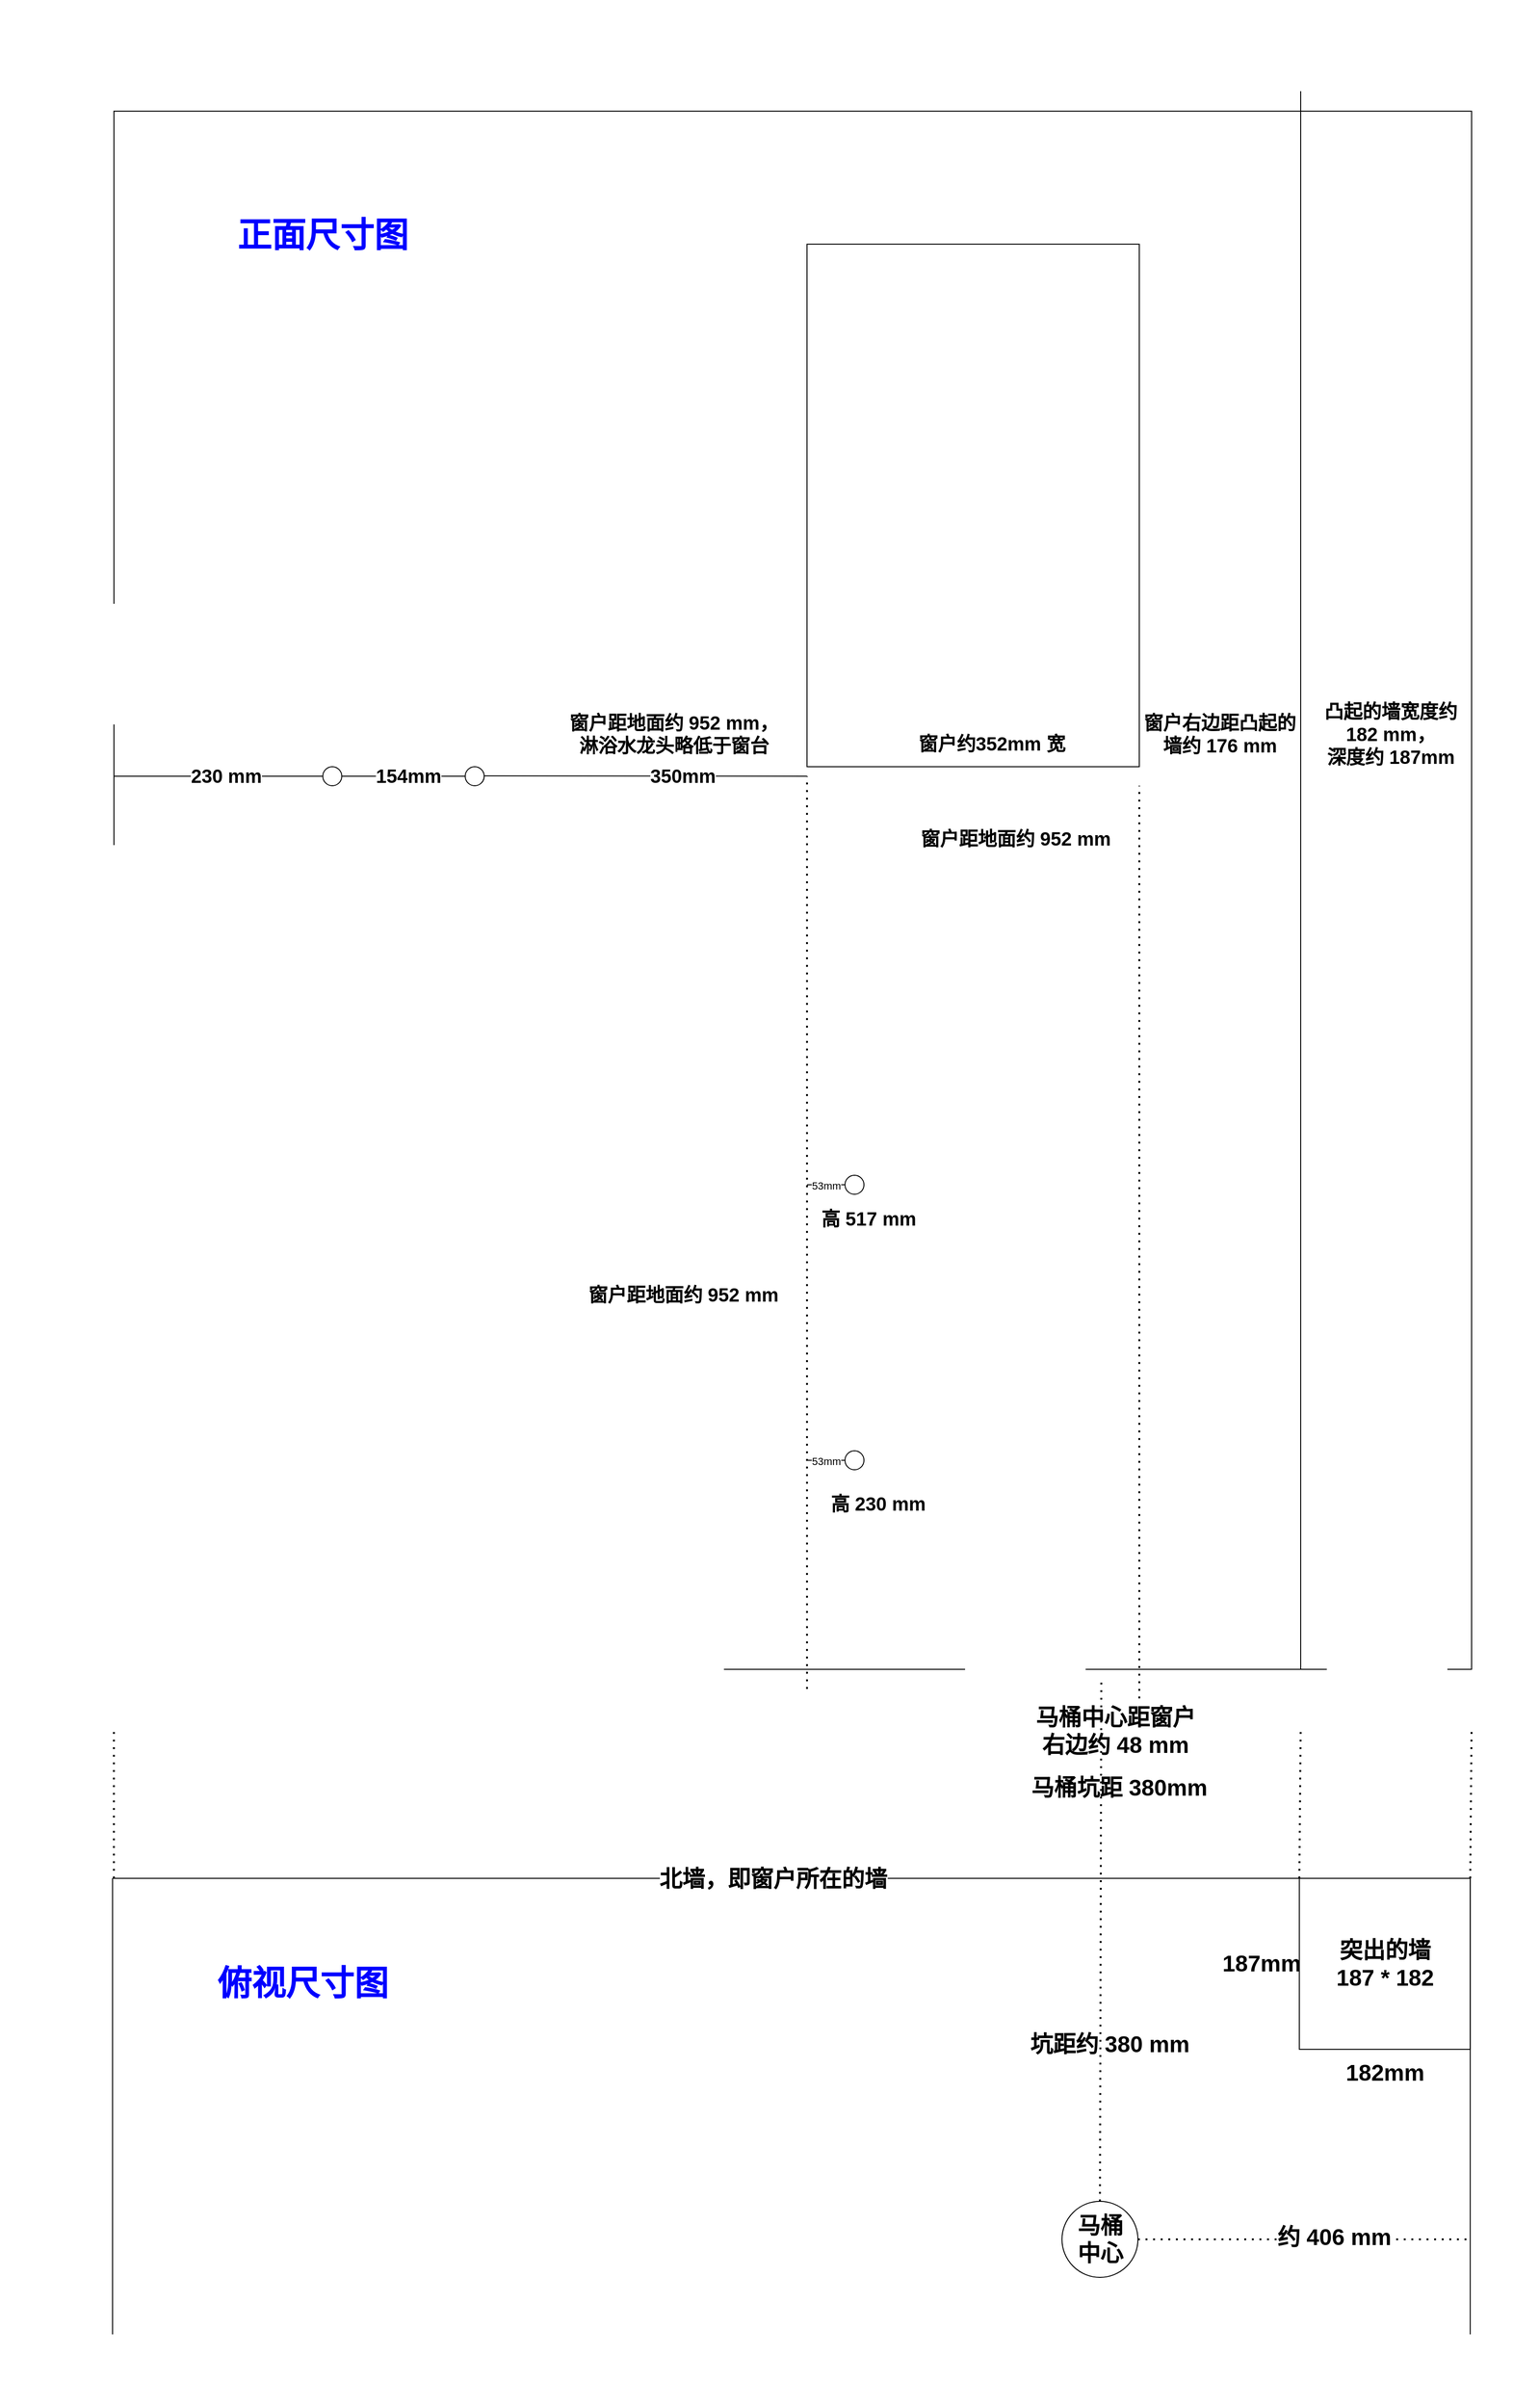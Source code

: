 <mxfile version="20.2.5" type="github">
  <diagram id="0tpimPfCp2_2pHjLGBg5" name="第 1 页">
    <mxGraphModel dx="2031" dy="2246" grid="1" gridSize="10" guides="1" tooltips="1" connect="1" arrows="1" fold="1" page="1" pageScale="1" pageWidth="827" pageHeight="1169" math="0" shadow="0">
      <root>
        <mxCell id="0" />
        <mxCell id="1" parent="0" />
        <mxCell id="lJokzmWv3TQioNyGY8T8-1" value="" style="rounded=0;whiteSpace=wrap;html=1;fillColor=none;" vertex="1" parent="1">
          <mxGeometry x="120" y="-340" width="1430" height="1640" as="geometry" />
        </mxCell>
        <mxCell id="lJokzmWv3TQioNyGY8T8-6" value="" style="group" vertex="1" connectable="0" parent="1">
          <mxGeometry x="120" y="350" width="240" height="20" as="geometry" />
        </mxCell>
        <mxCell id="lJokzmWv3TQioNyGY8T8-4" value="" style="ellipse;whiteSpace=wrap;html=1;aspect=fixed;" vertex="1" parent="lJokzmWv3TQioNyGY8T8-6">
          <mxGeometry x="220" width="20" height="20" as="geometry" />
        </mxCell>
        <mxCell id="lJokzmWv3TQioNyGY8T8-5" value="" style="endArrow=none;html=1;rounded=0;" edge="1" parent="lJokzmWv3TQioNyGY8T8-6" target="lJokzmWv3TQioNyGY8T8-4">
          <mxGeometry width="50" height="50" relative="1" as="geometry">
            <mxPoint y="10" as="sourcePoint" />
            <mxPoint x="80" y="-40" as="targetPoint" />
          </mxGeometry>
        </mxCell>
        <mxCell id="lJokzmWv3TQioNyGY8T8-7" value="&lt;font style=&quot;font-size: 20px;&quot;&gt;&lt;b&gt;230 mm&lt;/b&gt;&lt;/font&gt;" style="edgeLabel;html=1;align=center;verticalAlign=middle;resizable=0;points=[];" vertex="1" connectable="0" parent="lJokzmWv3TQioNyGY8T8-5">
          <mxGeometry x="0.067" y="1" relative="1" as="geometry">
            <mxPoint as="offset" />
          </mxGeometry>
        </mxCell>
        <mxCell id="lJokzmWv3TQioNyGY8T8-8" value="" style="ellipse;whiteSpace=wrap;html=1;aspect=fixed;" vertex="1" parent="1">
          <mxGeometry x="490" y="350" width="20" height="20" as="geometry" />
        </mxCell>
        <mxCell id="lJokzmWv3TQioNyGY8T8-11" value="" style="endArrow=none;html=1;rounded=0;" edge="1" parent="1">
          <mxGeometry width="50" height="50" relative="1" as="geometry">
            <mxPoint x="360" y="360" as="sourcePoint" />
            <mxPoint x="490" y="360" as="targetPoint" />
          </mxGeometry>
        </mxCell>
        <mxCell id="lJokzmWv3TQioNyGY8T8-12" value="&lt;font style=&quot;font-size: 20px;&quot;&gt;&lt;b&gt;154mm&lt;/b&gt;&lt;/font&gt;" style="edgeLabel;html=1;align=center;verticalAlign=middle;resizable=0;points=[];" vertex="1" connectable="0" parent="lJokzmWv3TQioNyGY8T8-11">
          <mxGeometry x="0.067" y="1" relative="1" as="geometry">
            <mxPoint as="offset" />
          </mxGeometry>
        </mxCell>
        <mxCell id="lJokzmWv3TQioNyGY8T8-13" value="" style="rounded=0;whiteSpace=wrap;html=1;fillColor=none;" vertex="1" parent="1">
          <mxGeometry x="850" y="-200" width="350" height="550" as="geometry" />
        </mxCell>
        <mxCell id="lJokzmWv3TQioNyGY8T8-16" value="" style="endArrow=none;html=1;rounded=0;" edge="1" parent="1">
          <mxGeometry width="50" height="50" relative="1" as="geometry">
            <mxPoint x="850" y="360" as="sourcePoint" />
            <mxPoint x="510" y="359.67" as="targetPoint" />
          </mxGeometry>
        </mxCell>
        <mxCell id="lJokzmWv3TQioNyGY8T8-17" value="&lt;font style=&quot;font-size: 20px;&quot;&gt;&lt;b&gt;350mm&lt;/b&gt;&lt;/font&gt;" style="edgeLabel;html=1;align=center;verticalAlign=middle;resizable=0;points=[];" vertex="1" connectable="0" parent="lJokzmWv3TQioNyGY8T8-16">
          <mxGeometry x="-0.23" y="-1" relative="1" as="geometry">
            <mxPoint as="offset" />
          </mxGeometry>
        </mxCell>
        <mxCell id="lJokzmWv3TQioNyGY8T8-18" value="" style="endArrow=none;dashed=1;html=1;dashPattern=1 3;strokeWidth=2;rounded=0;" edge="1" parent="1">
          <mxGeometry width="50" height="50" relative="1" as="geometry">
            <mxPoint x="850" y="1320.667" as="sourcePoint" />
            <mxPoint x="850" y="360" as="targetPoint" />
          </mxGeometry>
        </mxCell>
        <mxCell id="lJokzmWv3TQioNyGY8T8-21" value="" style="group" vertex="1" connectable="0" parent="1">
          <mxGeometry x="850" y="1070" width="60" height="20" as="geometry" />
        </mxCell>
        <mxCell id="lJokzmWv3TQioNyGY8T8-19" value="" style="ellipse;whiteSpace=wrap;html=1;aspect=fixed;" vertex="1" parent="lJokzmWv3TQioNyGY8T8-21">
          <mxGeometry x="40" width="20" height="20" as="geometry" />
        </mxCell>
        <mxCell id="lJokzmWv3TQioNyGY8T8-20" value="" style="endArrow=none;html=1;rounded=0;exitX=0;exitY=0.5;exitDx=0;exitDy=0;" edge="1" parent="lJokzmWv3TQioNyGY8T8-21" source="lJokzmWv3TQioNyGY8T8-19">
          <mxGeometry width="50" height="50" relative="1" as="geometry">
            <mxPoint x="-30" y="60" as="sourcePoint" />
            <mxPoint y="10" as="targetPoint" />
          </mxGeometry>
        </mxCell>
        <mxCell id="lJokzmWv3TQioNyGY8T8-22" value="53mm" style="edgeLabel;html=1;align=center;verticalAlign=middle;resizable=0;points=[];" vertex="1" connectable="0" parent="lJokzmWv3TQioNyGY8T8-20">
          <mxGeometry y="1" relative="1" as="geometry">
            <mxPoint as="offset" />
          </mxGeometry>
        </mxCell>
        <mxCell id="lJokzmWv3TQioNyGY8T8-23" value="&lt;font style=&quot;font-size: 20px;&quot;&gt;&lt;b&gt;窗户约352mm 宽&lt;/b&gt;&lt;/font&gt;" style="text;html=1;strokeColor=none;fillColor=none;align=center;verticalAlign=middle;whiteSpace=wrap;rounded=0;" vertex="1" parent="1">
          <mxGeometry x="920" y="310" width="250" height="30" as="geometry" />
        </mxCell>
        <mxCell id="lJokzmWv3TQioNyGY8T8-24" value="&lt;font style=&quot;font-size: 20px;&quot;&gt;&lt;b&gt;窗户距地面约 952 mm，&lt;br&gt;淋浴水龙头略低于窗台&lt;/b&gt;&lt;/font&gt;" style="text;html=1;strokeColor=none;fillColor=none;align=center;verticalAlign=middle;whiteSpace=wrap;rounded=0;" vertex="1" parent="1">
          <mxGeometry x="590" y="300" width="240" height="30" as="geometry" />
        </mxCell>
        <mxCell id="lJokzmWv3TQioNyGY8T8-27" value="&lt;font style=&quot;font-size: 20px;&quot;&gt;&lt;b&gt;高 230 mm&lt;/b&gt;&lt;/font&gt;" style="text;html=1;strokeColor=none;fillColor=none;align=center;verticalAlign=middle;whiteSpace=wrap;rounded=0;" vertex="1" parent="1">
          <mxGeometry x="870" y="1110" width="110" height="30" as="geometry" />
        </mxCell>
        <mxCell id="lJokzmWv3TQioNyGY8T8-32" value="" style="group" vertex="1" connectable="0" parent="1">
          <mxGeometry x="850" y="780" width="60" height="20" as="geometry" />
        </mxCell>
        <mxCell id="lJokzmWv3TQioNyGY8T8-33" value="" style="ellipse;whiteSpace=wrap;html=1;aspect=fixed;" vertex="1" parent="lJokzmWv3TQioNyGY8T8-32">
          <mxGeometry x="40" width="20" height="20" as="geometry" />
        </mxCell>
        <mxCell id="lJokzmWv3TQioNyGY8T8-34" value="" style="endArrow=none;html=1;rounded=0;exitX=0;exitY=0.5;exitDx=0;exitDy=0;" edge="1" parent="lJokzmWv3TQioNyGY8T8-32" source="lJokzmWv3TQioNyGY8T8-33">
          <mxGeometry width="50" height="50" relative="1" as="geometry">
            <mxPoint x="-30" y="60" as="sourcePoint" />
            <mxPoint y="10" as="targetPoint" />
          </mxGeometry>
        </mxCell>
        <mxCell id="lJokzmWv3TQioNyGY8T8-35" value="53mm" style="edgeLabel;html=1;align=center;verticalAlign=middle;resizable=0;points=[];" vertex="1" connectable="0" parent="lJokzmWv3TQioNyGY8T8-34">
          <mxGeometry y="1" relative="1" as="geometry">
            <mxPoint as="offset" />
          </mxGeometry>
        </mxCell>
        <mxCell id="lJokzmWv3TQioNyGY8T8-36" value="&lt;font style=&quot;font-size: 20px;&quot;&gt;&lt;b&gt;高 517 mm&lt;/b&gt;&lt;/font&gt;" style="text;html=1;strokeColor=none;fillColor=none;align=center;verticalAlign=middle;whiteSpace=wrap;rounded=0;" vertex="1" parent="1">
          <mxGeometry x="860" y="810" width="110" height="30" as="geometry" />
        </mxCell>
        <mxCell id="lJokzmWv3TQioNyGY8T8-37" value="" style="endArrow=none;dashed=1;html=1;dashPattern=1 3;strokeWidth=2;rounded=0;" edge="1" parent="1">
          <mxGeometry width="50" height="50" relative="1" as="geometry">
            <mxPoint x="1200" y="1330.667" as="sourcePoint" />
            <mxPoint x="1200" y="370" as="targetPoint" />
          </mxGeometry>
        </mxCell>
        <mxCell id="lJokzmWv3TQioNyGY8T8-38" value="" style="endArrow=none;dashed=1;html=1;dashPattern=1 3;strokeWidth=2;rounded=0;exitX=0.5;exitY=0;exitDx=0;exitDy=0;" edge="1" parent="1" source="lJokzmWv3TQioNyGY8T8-57">
          <mxGeometry width="50" height="50" relative="1" as="geometry">
            <mxPoint x="1160" y="2060" as="sourcePoint" />
            <mxPoint x="1160" y="1310" as="targetPoint" />
          </mxGeometry>
        </mxCell>
        <mxCell id="lJokzmWv3TQioNyGY8T8-39" value="&lt;font style=&quot;font-size: 24px;&quot;&gt;&lt;b&gt;马桶中心距窗户右边约 48 mm&lt;/b&gt;&lt;/font&gt;" style="text;html=1;strokeColor=none;fillColor=none;align=center;verticalAlign=middle;whiteSpace=wrap;rounded=0;" vertex="1" parent="1">
          <mxGeometry x="1090" y="1350" width="170" height="30" as="geometry" />
        </mxCell>
        <mxCell id="lJokzmWv3TQioNyGY8T8-41" value="" style="endArrow=none;html=1;rounded=0;fontSize=20;" edge="1" parent="1">
          <mxGeometry width="50" height="50" relative="1" as="geometry">
            <mxPoint x="1370" y="1300" as="sourcePoint" />
            <mxPoint x="1370" y="-361" as="targetPoint" />
          </mxGeometry>
        </mxCell>
        <mxCell id="lJokzmWv3TQioNyGY8T8-42" value="&lt;b&gt;窗户右边距凸起的墙约 176 mm&lt;/b&gt;" style="text;html=1;strokeColor=none;fillColor=none;align=center;verticalAlign=middle;whiteSpace=wrap;rounded=0;fontSize=20;" vertex="1" parent="1">
          <mxGeometry x="1200" y="300" width="170" height="30" as="geometry" />
        </mxCell>
        <mxCell id="lJokzmWv3TQioNyGY8T8-44" value="&lt;b&gt;凸起的墙宽度约 182 mm，&lt;br&gt;深度约 187mm&lt;/b&gt;" style="text;html=1;strokeColor=none;fillColor=none;align=center;verticalAlign=middle;whiteSpace=wrap;rounded=0;fontSize=20;" vertex="1" parent="1">
          <mxGeometry x="1380" y="300" width="170" height="30" as="geometry" />
        </mxCell>
        <mxCell id="lJokzmWv3TQioNyGY8T8-45" value="&lt;font style=&quot;font-size: 20px;&quot;&gt;&lt;b&gt;窗户距地面约 952 mm&lt;br&gt;&lt;/b&gt;&lt;/font&gt;" style="text;html=1;strokeColor=none;fillColor=none;align=center;verticalAlign=middle;whiteSpace=wrap;rounded=0;" vertex="1" parent="1">
          <mxGeometry x="600" y="890" width="240" height="30" as="geometry" />
        </mxCell>
        <mxCell id="lJokzmWv3TQioNyGY8T8-46" value="&lt;font style=&quot;font-size: 20px;&quot;&gt;&lt;b&gt;窗户距地面约 952 mm&lt;br&gt;&lt;/b&gt;&lt;/font&gt;" style="text;html=1;strokeColor=none;fillColor=none;align=center;verticalAlign=middle;whiteSpace=wrap;rounded=0;" vertex="1" parent="1">
          <mxGeometry x="950" y="410" width="240" height="30" as="geometry" />
        </mxCell>
        <mxCell id="lJokzmWv3TQioNyGY8T8-47" value="&lt;font style=&quot;font-size: 24px;&quot;&gt;&lt;b&gt;马桶坑距 380mm&lt;/b&gt;&lt;/font&gt;" style="text;html=1;strokeColor=none;fillColor=none;align=center;verticalAlign=middle;whiteSpace=wrap;rounded=0;" vertex="1" parent="1">
          <mxGeometry x="1078.57" y="1410" width="200" height="30" as="geometry" />
        </mxCell>
        <mxCell id="lJokzmWv3TQioNyGY8T8-48" value="" style="endArrow=none;dashed=1;html=1;dashPattern=1 3;strokeWidth=2;rounded=0;fontSize=24;" edge="1" parent="1">
          <mxGeometry width="50" height="50" relative="1" as="geometry">
            <mxPoint x="120" y="1520" as="sourcePoint" />
            <mxPoint x="120" y="1360" as="targetPoint" />
          </mxGeometry>
        </mxCell>
        <mxCell id="lJokzmWv3TQioNyGY8T8-49" value="" style="endArrow=none;dashed=1;html=1;dashPattern=1 3;strokeWidth=2;rounded=0;fontSize=24;exitX=1;exitY=0;exitDx=0;exitDy=0;" edge="1" parent="1" source="lJokzmWv3TQioNyGY8T8-54">
          <mxGeometry width="50" height="50" relative="1" as="geometry">
            <mxPoint x="1550" y="1800" as="sourcePoint" />
            <mxPoint x="1550" y="1360" as="targetPoint" />
          </mxGeometry>
        </mxCell>
        <mxCell id="lJokzmWv3TQioNyGY8T8-50" value="" style="endArrow=none;html=1;rounded=0;fontSize=24;" edge="1" parent="1">
          <mxGeometry width="50" height="50" relative="1" as="geometry">
            <mxPoint x="118.57" y="2000" as="sourcePoint" />
            <mxPoint x="118.57" y="1520" as="targetPoint" />
          </mxGeometry>
        </mxCell>
        <mxCell id="lJokzmWv3TQioNyGY8T8-51" value="" style="endArrow=none;html=1;rounded=0;fontSize=24;" edge="1" parent="1">
          <mxGeometry width="50" height="50" relative="1" as="geometry">
            <mxPoint x="1548.57" y="1520" as="sourcePoint" />
            <mxPoint x="118.57" y="1520" as="targetPoint" />
          </mxGeometry>
        </mxCell>
        <mxCell id="lJokzmWv3TQioNyGY8T8-55" value="&lt;b&gt;北墙，即窗户所在的墙&lt;/b&gt;" style="edgeLabel;html=1;align=center;verticalAlign=middle;resizable=0;points=[];fontSize=24;" vertex="1" connectable="0" parent="lJokzmWv3TQioNyGY8T8-51">
          <mxGeometry x="0.028" y="1" relative="1" as="geometry">
            <mxPoint as="offset" />
          </mxGeometry>
        </mxCell>
        <mxCell id="lJokzmWv3TQioNyGY8T8-52" value="" style="endArrow=none;html=1;rounded=0;fontSize=24;" edge="1" parent="1">
          <mxGeometry width="50" height="50" relative="1" as="geometry">
            <mxPoint x="1548.57" y="2000" as="sourcePoint" />
            <mxPoint x="1548.57" y="1520" as="targetPoint" />
          </mxGeometry>
        </mxCell>
        <mxCell id="lJokzmWv3TQioNyGY8T8-53" value="" style="endArrow=none;dashed=1;html=1;dashPattern=1 3;strokeWidth=2;rounded=0;fontSize=24;exitX=0;exitY=0;exitDx=0;exitDy=0;" edge="1" parent="1" source="lJokzmWv3TQioNyGY8T8-54">
          <mxGeometry width="50" height="50" relative="1" as="geometry">
            <mxPoint x="1370" y="1800" as="sourcePoint" />
            <mxPoint x="1370" y="1360" as="targetPoint" />
          </mxGeometry>
        </mxCell>
        <mxCell id="lJokzmWv3TQioNyGY8T8-54" value="&lt;b&gt;突出的墙&lt;br&gt;187 * 182&lt;/b&gt;" style="rounded=0;whiteSpace=wrap;html=1;fontSize=24;fillColor=none;" vertex="1" parent="1">
          <mxGeometry x="1368.57" y="1520" width="180" height="180" as="geometry" />
        </mxCell>
        <mxCell id="lJokzmWv3TQioNyGY8T8-57" value="&lt;b&gt;马桶&lt;br&gt;中心&lt;/b&gt;" style="ellipse;whiteSpace=wrap;html=1;aspect=fixed;fontSize=24;fillColor=none;" vertex="1" parent="1">
          <mxGeometry x="1118.57" y="1860" width="80" height="80" as="geometry" />
        </mxCell>
        <mxCell id="lJokzmWv3TQioNyGY8T8-58" value="&lt;b&gt;坑距约 380 mm&lt;/b&gt;" style="text;html=1;strokeColor=none;fillColor=none;align=center;verticalAlign=middle;whiteSpace=wrap;rounded=0;fontSize=24;" vertex="1" parent="1">
          <mxGeometry x="1058.57" y="1680" width="220" height="30" as="geometry" />
        </mxCell>
        <mxCell id="lJokzmWv3TQioNyGY8T8-59" value="&lt;b&gt;187mm&lt;/b&gt;" style="text;html=1;strokeColor=none;fillColor=none;align=center;verticalAlign=middle;whiteSpace=wrap;rounded=0;fontSize=24;" vertex="1" parent="1">
          <mxGeometry x="1298.57" y="1595" width="60" height="30" as="geometry" />
        </mxCell>
        <mxCell id="lJokzmWv3TQioNyGY8T8-60" value="&lt;b&gt;182mm&lt;/b&gt;" style="text;html=1;strokeColor=none;fillColor=none;align=center;verticalAlign=middle;whiteSpace=wrap;rounded=0;fontSize=24;" vertex="1" parent="1">
          <mxGeometry x="1428.57" y="1710" width="60" height="30" as="geometry" />
        </mxCell>
        <mxCell id="lJokzmWv3TQioNyGY8T8-61" value="" style="endArrow=none;dashed=1;html=1;dashPattern=1 3;strokeWidth=2;rounded=0;fontSize=24;exitX=1;exitY=0.5;exitDx=0;exitDy=0;" edge="1" parent="1" source="lJokzmWv3TQioNyGY8T8-57">
          <mxGeometry width="50" height="50" relative="1" as="geometry">
            <mxPoint x="1318.57" y="1940" as="sourcePoint" />
            <mxPoint x="1548.57" y="1900" as="targetPoint" />
          </mxGeometry>
        </mxCell>
        <mxCell id="lJokzmWv3TQioNyGY8T8-62" value="&lt;b&gt;约 406 mm&lt;/b&gt;" style="edgeLabel;html=1;align=center;verticalAlign=middle;resizable=0;points=[];fontSize=24;" vertex="1" connectable="0" parent="lJokzmWv3TQioNyGY8T8-61">
          <mxGeometry x="0.178" y="2" relative="1" as="geometry">
            <mxPoint as="offset" />
          </mxGeometry>
        </mxCell>
        <mxCell id="lJokzmWv3TQioNyGY8T8-63" value="&lt;font color=&quot;#0000ff&quot; style=&quot;font-size: 36px;&quot;&gt;&lt;b&gt;正面尺寸图&lt;/b&gt;&lt;/font&gt;" style="text;html=1;strokeColor=none;fillColor=none;align=center;verticalAlign=middle;whiteSpace=wrap;rounded=0;fontSize=24;" vertex="1" parent="1">
          <mxGeometry x="170" y="-300" width="340" height="180" as="geometry" />
        </mxCell>
        <mxCell id="lJokzmWv3TQioNyGY8T8-64" value="&lt;font color=&quot;#0000ff&quot; style=&quot;font-size: 36px;&quot;&gt;&lt;b&gt;俯视尺寸图&lt;/b&gt;&lt;/font&gt;" style="text;html=1;strokeColor=none;fillColor=none;align=center;verticalAlign=middle;whiteSpace=wrap;rounded=0;fontSize=24;" vertex="1" parent="1">
          <mxGeometry x="148.57" y="1540" width="340" height="180" as="geometry" />
        </mxCell>
        <mxCell id="lJokzmWv3TQioNyGY8T8-65" value="&amp;nbsp;" style="text;html=1;strokeColor=none;fillColor=none;align=center;verticalAlign=middle;whiteSpace=wrap;rounded=0;fontSize=36;fontColor=#0000FF;" vertex="1" parent="1">
          <mxGeometry y="-450" width="60" height="30" as="geometry" />
        </mxCell>
        <mxCell id="lJokzmWv3TQioNyGY8T8-66" value="&amp;nbsp;" style="text;html=1;strokeColor=none;fillColor=none;align=center;verticalAlign=middle;whiteSpace=wrap;rounded=0;fontSize=36;fontColor=#0000FF;" vertex="1" parent="1">
          <mxGeometry x="1560" y="-440" width="60" height="30" as="geometry" />
        </mxCell>
        <mxCell id="lJokzmWv3TQioNyGY8T8-67" value="&amp;nbsp;" style="text;html=1;strokeColor=none;fillColor=none;align=center;verticalAlign=middle;whiteSpace=wrap;rounded=0;fontSize=36;fontColor=#0000FF;" vertex="1" parent="1">
          <mxGeometry x="28.57" y="2040" width="60" height="30" as="geometry" />
        </mxCell>
      </root>
    </mxGraphModel>
  </diagram>
</mxfile>

